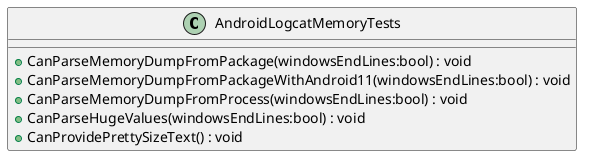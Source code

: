 @startuml
class AndroidLogcatMemoryTests {
    + CanParseMemoryDumpFromPackage(windowsEndLines:bool) : void
    + CanParseMemoryDumpFromPackageWithAndroid11(windowsEndLines:bool) : void
    + CanParseMemoryDumpFromProcess(windowsEndLines:bool) : void
    + CanParseHugeValues(windowsEndLines:bool) : void
    + CanProvidePrettySizeText() : void
}
@enduml
